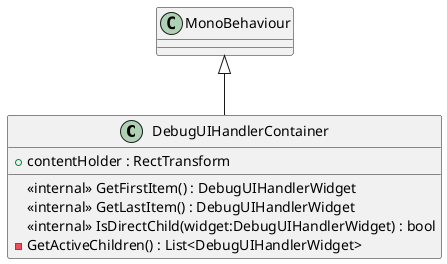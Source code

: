 @startuml
class DebugUIHandlerContainer {
    + contentHolder : RectTransform
    <<internal>> GetFirstItem() : DebugUIHandlerWidget
    <<internal>> GetLastItem() : DebugUIHandlerWidget
    <<internal>> IsDirectChild(widget:DebugUIHandlerWidget) : bool
    - GetActiveChildren() : List<DebugUIHandlerWidget>
}
MonoBehaviour <|-- DebugUIHandlerContainer
@enduml
